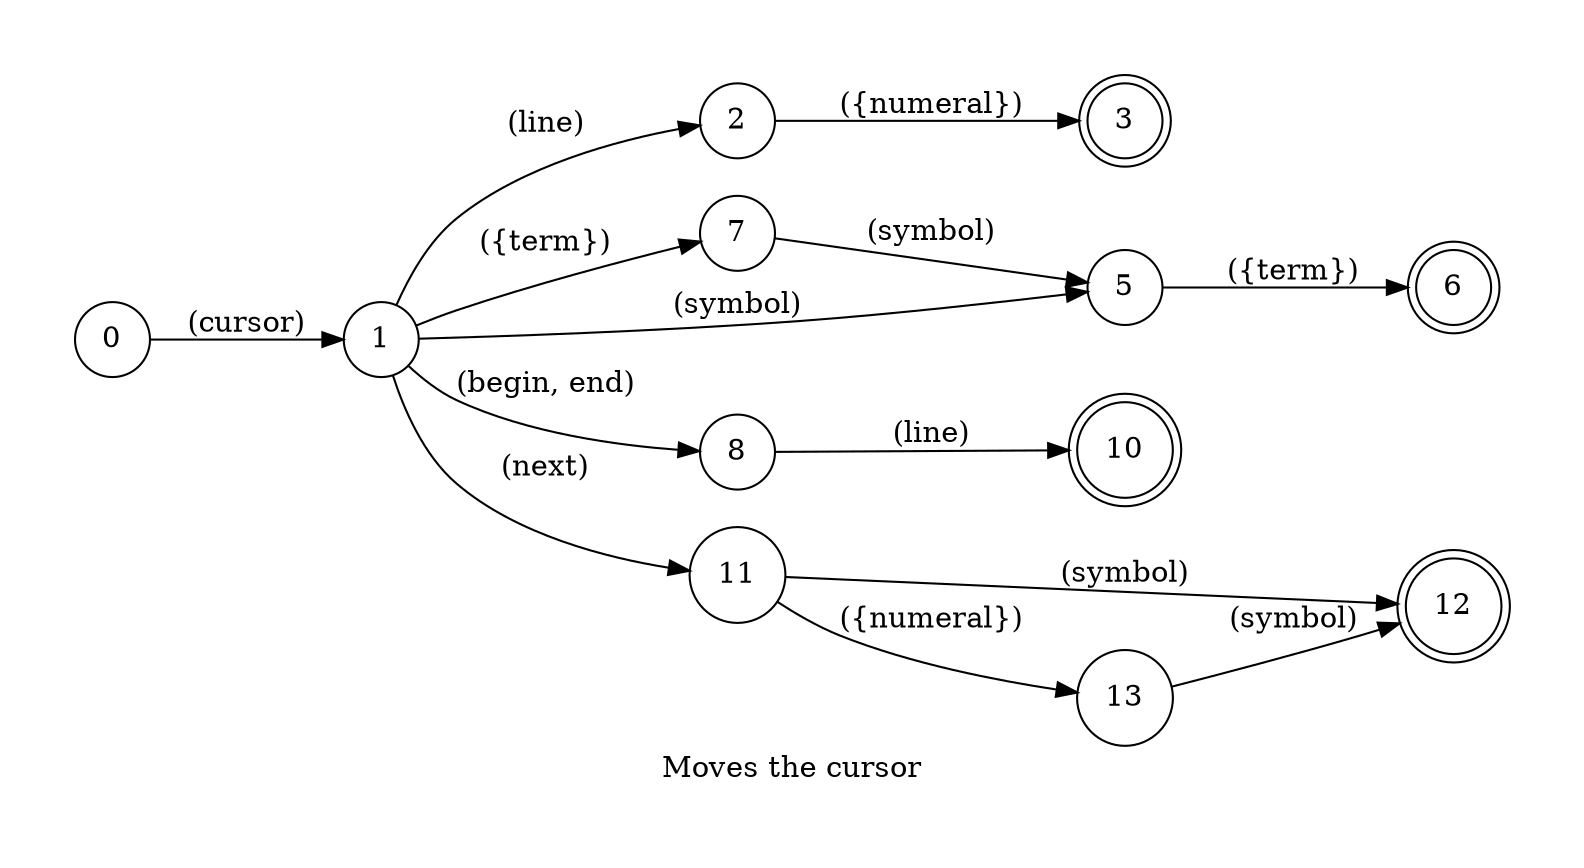 digraph Cursor {
    id="cursor";
    label="Moves the cursor";
    lang="en-US";
    langName="English";
    pad="0.5";
    rankdir=LR;
    node[shape=doublecircle]; 3 10 12 6;
    node[shape=circle];

    0 -> 1 [label="(cursor)"];
    1 -> 2 [label="(line)"];
    2 -> 3 [label="({numeral})", store=line];

    {1 7} -> 5 [label="(symbol)"];
    1 -> 7 [label="({term})", store=leapSize, normalize="ordinalNumber"];
    5 -> 6 [label="({term})", store=letter];

    1 -> 8 [label="(begin, end)", store=linePosition];
    8 -> 10 [label="(line)"];

    1 -> 11 [label="(next)"];
    11 -> 13 [label="({numeral})", store=leapSize];
    {11 13} -> 12 [label="(symbol)"];

    title="Move cursor";
    desc="Moves the cursor to a different line or token";
}